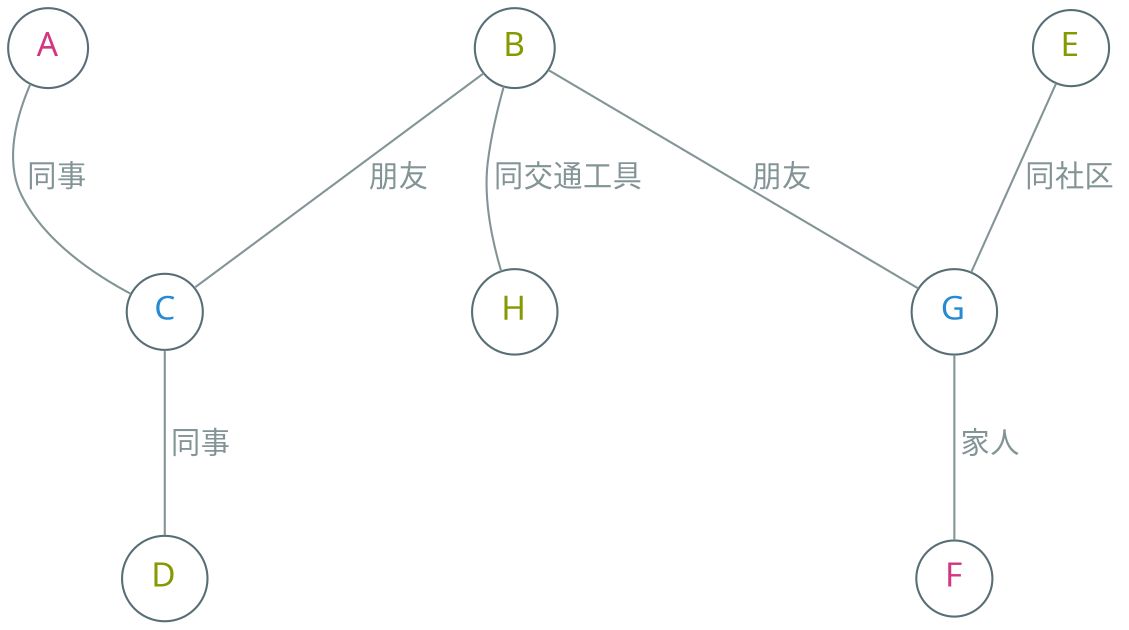 digraph g {
    align=right
    graph [nodesep=1 ranksep=1]
    bgcolor="transparent"

    node [shape=circle color="#586e75" fontcolor="#859900" fontsize=16 fontname="LXGW"]
    edge [dir=none color="#839496" fontcolor="#839496" fontsize=14 fontname="LXGW"]

    B -> C [label=" 朋友 "]
    C -> D [label=" 同事 "]
    A -> C [label=" 同事 "]
    B -> G [label=" 朋友 "]
    E -> G [label=" 同社区 "]
    G -> F [label=" 家人 "]
    B -> H [label=" 同交通工具 "]

    A, F [fontcolor="#d33682"]
    C, G [fontcolor="#268bd2"]
}